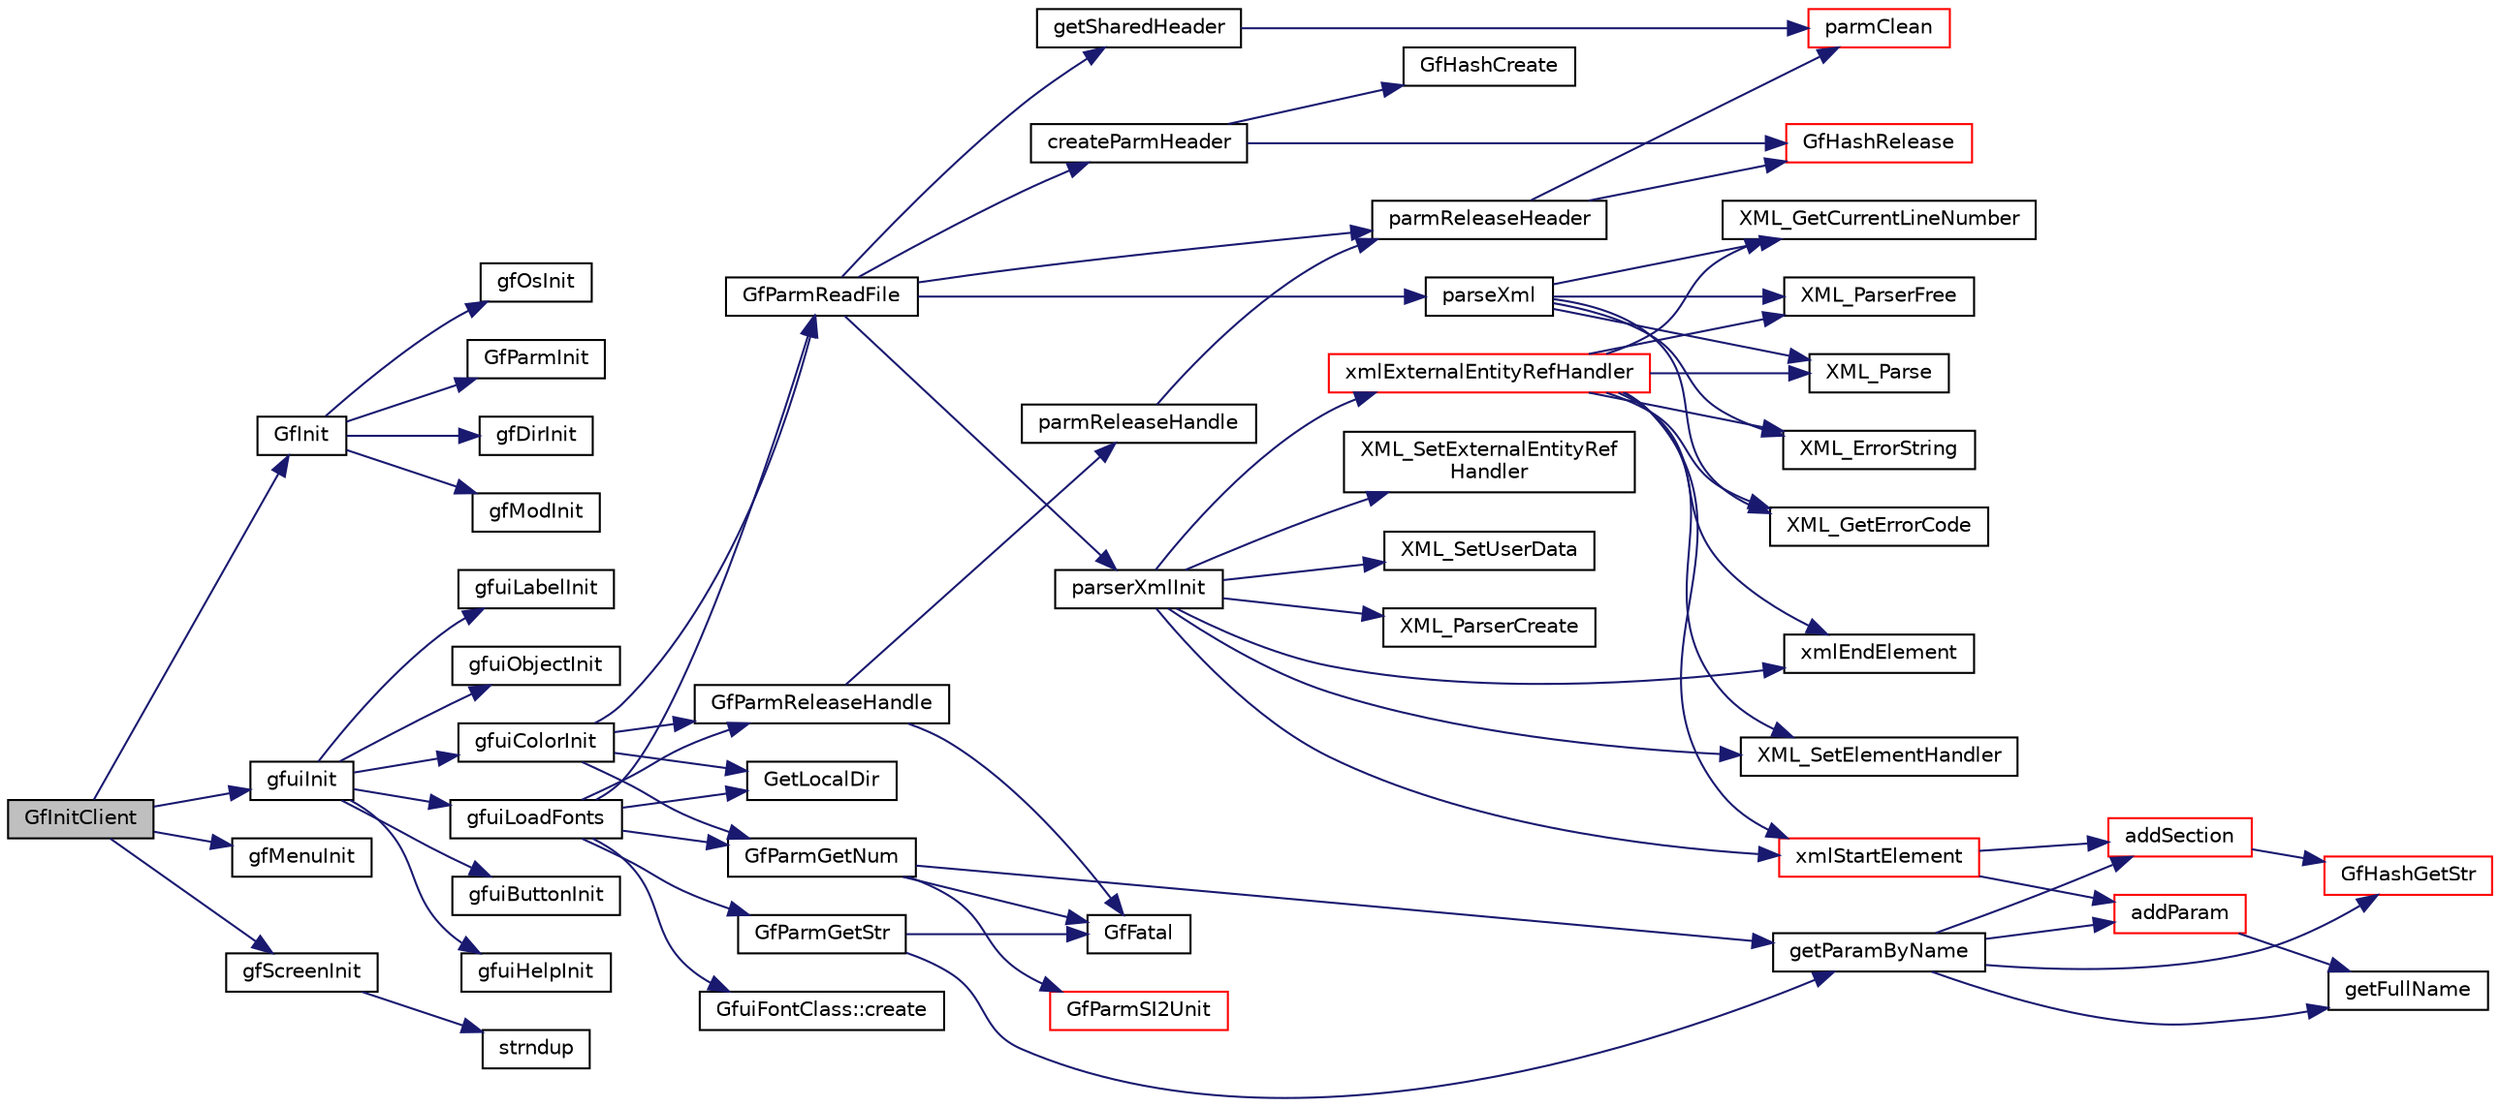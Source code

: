 digraph "GfInitClient"
{
  edge [fontname="Helvetica",fontsize="10",labelfontname="Helvetica",labelfontsize="10"];
  node [fontname="Helvetica",fontsize="10",shape=record];
  rankdir="LR";
  Node1 [label="GfInitClient",height=0.2,width=0.4,color="black", fillcolor="grey75", style="filled", fontcolor="black"];
  Node1 -> Node2 [color="midnightblue",fontsize="10",style="solid",fontname="Helvetica"];
  Node2 [label="GfInit",height=0.2,width=0.4,color="black", fillcolor="white", style="filled",URL="$tgf_8cpp.html#a9e3ddd04a792d92c3b59a48512012020"];
  Node2 -> Node3 [color="midnightblue",fontsize="10",style="solid",fontname="Helvetica"];
  Node3 [label="gfDirInit",height=0.2,width=0.4,color="black", fillcolor="white", style="filled",URL="$tgf_8cpp.html#a9d935722e72778fc68cf6253b45dee3a"];
  Node2 -> Node4 [color="midnightblue",fontsize="10",style="solid",fontname="Helvetica"];
  Node4 [label="gfModInit",height=0.2,width=0.4,color="black", fillcolor="white", style="filled",URL="$tgf_8cpp.html#aa726fd8e6b36f334d69d1f8e7708ecf1"];
  Node2 -> Node5 [color="midnightblue",fontsize="10",style="solid",fontname="Helvetica"];
  Node5 [label="gfOsInit",height=0.2,width=0.4,color="black", fillcolor="white", style="filled",URL="$tgf_8cpp.html#a990d241c6143979617d8a209cb88ef01",tooltip="Init of the module. "];
  Node2 -> Node6 [color="midnightblue",fontsize="10",style="solid",fontname="Helvetica"];
  Node6 [label="GfParmInit",height=0.2,width=0.4,color="black", fillcolor="white", style="filled",URL="$group__conf.html#gaefebaa425a86ec737051f92d8aa3f52a",tooltip="Parameter set library API initialization, set up parameter set handle cache. "];
  Node1 -> Node7 [color="midnightblue",fontsize="10",style="solid",fontname="Helvetica"];
  Node7 [label="gfuiInit",height=0.2,width=0.4,color="black", fillcolor="white", style="filled",URL="$gui_8cpp.html#a4d9c8d5da3d10fce1050f59575de8227"];
  Node7 -> Node8 [color="midnightblue",fontsize="10",style="solid",fontname="Helvetica"];
  Node8 [label="gfuiButtonInit",height=0.2,width=0.4,color="black", fillcolor="white", style="filled",URL="$gui_8h.html#a9241d4155458b4ae3704e57e77df58f5"];
  Node7 -> Node9 [color="midnightblue",fontsize="10",style="solid",fontname="Helvetica"];
  Node9 [label="gfuiHelpInit",height=0.2,width=0.4,color="black", fillcolor="white", style="filled",URL="$gui_8h.html#ae3fdb5c0311e351fb2b17a95c20c60bc"];
  Node7 -> Node10 [color="midnightblue",fontsize="10",style="solid",fontname="Helvetica"];
  Node10 [label="gfuiLabelInit",height=0.2,width=0.4,color="black", fillcolor="white", style="filled",URL="$gui_8h.html#abcb1d1cd3a19c8b0ade8b9d9e875b8e7"];
  Node7 -> Node11 [color="midnightblue",fontsize="10",style="solid",fontname="Helvetica"];
  Node11 [label="gfuiObjectInit",height=0.2,width=0.4,color="black", fillcolor="white", style="filled",URL="$gui_8h.html#ac6a5f966f16bada0d76427fb5bae637a"];
  Node7 -> Node12 [color="midnightblue",fontsize="10",style="solid",fontname="Helvetica"];
  Node12 [label="gfuiColorInit",height=0.2,width=0.4,color="black", fillcolor="white", style="filled",URL="$gui_8cpp.html#abd385d7ed48c3c796baa83edb49b4a09"];
  Node12 -> Node13 [color="midnightblue",fontsize="10",style="solid",fontname="Helvetica"];
  Node13 [label="GetLocalDir",height=0.2,width=0.4,color="black", fillcolor="white", style="filled",URL="$tgf_8cpp.html#ae34eae3991aacabaf9c64025449d8c87"];
  Node12 -> Node14 [color="midnightblue",fontsize="10",style="solid",fontname="Helvetica"];
  Node14 [label="GfParmReadFile",height=0.2,width=0.4,color="black", fillcolor="white", style="filled",URL="$group__paramsfile.html#ga86fccfc1b5f8abf4ef6546896abd1e4f",tooltip="Read parameter set from file and return handle to parameter set. "];
  Node14 -> Node15 [color="midnightblue",fontsize="10",style="solid",fontname="Helvetica"];
  Node15 [label="getSharedHeader",height=0.2,width=0.4,color="black", fillcolor="white", style="filled",URL="$group__paramshelper.html#ga5935841c26ba851b585d1b06a06b04f9",tooltip="Helper function for looking up parameter sets in the cache. "];
  Node15 -> Node16 [color="midnightblue",fontsize="10",style="solid",fontname="Helvetica"];
  Node16 [label="parmClean",height=0.2,width=0.4,color="red", fillcolor="white", style="filled",URL="$group__paramshelper.html#gaac5f3f388c857d021c431414dc192346",tooltip="Helper function to release the parameter set content. "];
  Node14 -> Node17 [color="midnightblue",fontsize="10",style="solid",fontname="Helvetica"];
  Node17 [label="createParmHeader",height=0.2,width=0.4,color="black", fillcolor="white", style="filled",URL="$group__paramshelper.html#ga51eeeb22e31263d97660ac17f4523059",tooltip="Helper function to create header for parameter set handle. "];
  Node17 -> Node18 [color="midnightblue",fontsize="10",style="solid",fontname="Helvetica"];
  Node18 [label="GfHashCreate",height=0.2,width=0.4,color="black", fillcolor="white", style="filled",URL="$group__hash.html#ga2f9ae7e2ca54b135a6fed903b26a51c3",tooltip="Create a new hash table. "];
  Node17 -> Node19 [color="midnightblue",fontsize="10",style="solid",fontname="Helvetica"];
  Node19 [label="GfHashRelease",height=0.2,width=0.4,color="red", fillcolor="white", style="filled",URL="$group__hash.html#ga7a1013beb031af3ded1251fb41ba0ae2",tooltip="Release a hash table. "];
  Node14 -> Node20 [color="midnightblue",fontsize="10",style="solid",fontname="Helvetica"];
  Node20 [label="parserXmlInit",height=0.2,width=0.4,color="black", fillcolor="white", style="filled",URL="$group__paramshelper.html#gac858836123c9b216a1ac07054f1c622e",tooltip="Helper function to set up XML parser in parmHandle. "];
  Node20 -> Node21 [color="midnightblue",fontsize="10",style="solid",fontname="Helvetica"];
  Node21 [label="XML_ParserCreate",height=0.2,width=0.4,color="black", fillcolor="white", style="filled",URL="$xmlparse_8h.html#ade0dde4b0e968d0ca6276f44576e13f7"];
  Node20 -> Node22 [color="midnightblue",fontsize="10",style="solid",fontname="Helvetica"];
  Node22 [label="XML_SetElementHandler",height=0.2,width=0.4,color="black", fillcolor="white", style="filled",URL="$xmlparse_8h.html#a8196f30d3a7d9af1d4ef6d19393670ce"];
  Node20 -> Node23 [color="midnightblue",fontsize="10",style="solid",fontname="Helvetica"];
  Node23 [label="xmlStartElement",height=0.2,width=0.4,color="red", fillcolor="white", style="filled",URL="$group__paramshelper.html#ga45d22a41d2ebfe64d6d62222ce1f799c",tooltip="Helper function to process opening XML elements. "];
  Node23 -> Node24 [color="midnightblue",fontsize="10",style="solid",fontname="Helvetica"];
  Node24 [label="addSection",height=0.2,width=0.4,color="red", fillcolor="white", style="filled",URL="$group__paramshelper.html#ga56946944d68598d938e65db86ce1221f",tooltip="Helper function to add a section to a parameter set. "];
  Node24 -> Node25 [color="midnightblue",fontsize="10",style="solid",fontname="Helvetica"];
  Node25 [label="GfHashGetStr",height=0.2,width=0.4,color="red", fillcolor="white", style="filled",URL="$group__hash.html#ga4e47f57400b95ab9b6fe918c123fdb26",tooltip="Get the user data associated with a string key. "];
  Node23 -> Node26 [color="midnightblue",fontsize="10",style="solid",fontname="Helvetica"];
  Node26 [label="addParam",height=0.2,width=0.4,color="red", fillcolor="white", style="filled",URL="$group__paramshelper.html#gaf202744654cbc648b47479f30ccc3a8c",tooltip="Helper function to add parameter, does not check for duplicated name. "];
  Node26 -> Node27 [color="midnightblue",fontsize="10",style="solid",fontname="Helvetica"];
  Node27 [label="getFullName",height=0.2,width=0.4,color="black", fillcolor="white", style="filled",URL="$group__paramshelper.html#gaf12253922391ef1139cd12f2a0ffa5ea",tooltip="Helper function to get the full name of a parameter (full name: \"sectionName/paramName\"). "];
  Node20 -> Node28 [color="midnightblue",fontsize="10",style="solid",fontname="Helvetica"];
  Node28 [label="xmlEndElement",height=0.2,width=0.4,color="black", fillcolor="white", style="filled",URL="$group__paramshelper.html#ga48f0e93d727aea78b8dadfb8e859c26d",tooltip="Helper function to process closing XML elements. "];
  Node20 -> Node29 [color="midnightblue",fontsize="10",style="solid",fontname="Helvetica"];
  Node29 [label="XML_SetExternalEntityRef\lHandler",height=0.2,width=0.4,color="black", fillcolor="white", style="filled",URL="$xmlparse_8h.html#a4be35852fe0a42e2f46e990a49b12905"];
  Node20 -> Node30 [color="midnightblue",fontsize="10",style="solid",fontname="Helvetica"];
  Node30 [label="xmlExternalEntityRefHandler",height=0.2,width=0.4,color="red", fillcolor="white", style="filled",URL="$group__paramshelper.html#gab2e26dde18900c30b28d2476878ecdc2",tooltip="Helper function to handle external XML entities (XML referencing over multiple files/URI&#39;s). "];
  Node30 -> Node22 [color="midnightblue",fontsize="10",style="solid",fontname="Helvetica"];
  Node30 -> Node23 [color="midnightblue",fontsize="10",style="solid",fontname="Helvetica"];
  Node30 -> Node28 [color="midnightblue",fontsize="10",style="solid",fontname="Helvetica"];
  Node30 -> Node31 [color="midnightblue",fontsize="10",style="solid",fontname="Helvetica"];
  Node31 [label="XML_Parse",height=0.2,width=0.4,color="black", fillcolor="white", style="filled",URL="$xmlparse_8h.html#aa06dad15892c63db00b52076959824ab"];
  Node30 -> Node32 [color="midnightblue",fontsize="10",style="solid",fontname="Helvetica"];
  Node32 [label="XML_ErrorString",height=0.2,width=0.4,color="black", fillcolor="white", style="filled",URL="$xmlparse_8h.html#ad5096213a0c5e65394c9cce5c378edbe"];
  Node30 -> Node33 [color="midnightblue",fontsize="10",style="solid",fontname="Helvetica"];
  Node33 [label="XML_GetErrorCode",height=0.2,width=0.4,color="black", fillcolor="white", style="filled",URL="$xmlparse_8h.html#a52353f6b74112285d2480e5396de1909"];
  Node30 -> Node34 [color="midnightblue",fontsize="10",style="solid",fontname="Helvetica"];
  Node34 [label="XML_GetCurrentLineNumber",height=0.2,width=0.4,color="black", fillcolor="white", style="filled",URL="$xmlparse_8h.html#af83853fd6e66f9e3da11533240c4225f"];
  Node30 -> Node35 [color="midnightblue",fontsize="10",style="solid",fontname="Helvetica"];
  Node35 [label="XML_ParserFree",height=0.2,width=0.4,color="black", fillcolor="white", style="filled",URL="$xmlparse_8h.html#ad46cb4a3a84d2b767811fc788b7cf90f"];
  Node20 -> Node36 [color="midnightblue",fontsize="10",style="solid",fontname="Helvetica"];
  Node36 [label="XML_SetUserData",height=0.2,width=0.4,color="black", fillcolor="white", style="filled",URL="$xmlparse_8h.html#aa5537176d35f3a2a96f9a56886ea1752"];
  Node14 -> Node37 [color="midnightblue",fontsize="10",style="solid",fontname="Helvetica"];
  Node37 [label="parseXml",height=0.2,width=0.4,color="black", fillcolor="white", style="filled",URL="$group__paramshelper.html#gaf8e1884873dd5449e8fedab60c19e46a",tooltip="Helper function to parse one line of XML. "];
  Node37 -> Node31 [color="midnightblue",fontsize="10",style="solid",fontname="Helvetica"];
  Node37 -> Node32 [color="midnightblue",fontsize="10",style="solid",fontname="Helvetica"];
  Node37 -> Node33 [color="midnightblue",fontsize="10",style="solid",fontname="Helvetica"];
  Node37 -> Node34 [color="midnightblue",fontsize="10",style="solid",fontname="Helvetica"];
  Node37 -> Node35 [color="midnightblue",fontsize="10",style="solid",fontname="Helvetica"];
  Node14 -> Node38 [color="midnightblue",fontsize="10",style="solid",fontname="Helvetica"];
  Node38 [label="parmReleaseHeader",height=0.2,width=0.4,color="black", fillcolor="white", style="filled",URL="$group__paramshelper.html#ga240416a305e2986d5fe269ae7ecc92df",tooltip="Helper function to release the parameter set if the reference counter is 0. "];
  Node38 -> Node16 [color="midnightblue",fontsize="10",style="solid",fontname="Helvetica"];
  Node38 -> Node19 [color="midnightblue",fontsize="10",style="solid",fontname="Helvetica"];
  Node12 -> Node39 [color="midnightblue",fontsize="10",style="solid",fontname="Helvetica"];
  Node39 [label="GfParmGetNum",height=0.2,width=0.4,color="black", fillcolor="white", style="filled",URL="$group__paramsdata.html#ga57d6d6694c94482128c7b7bd6bf0a2e8",tooltip="Get a numerical parameter from the parameter set handle. "];
  Node39 -> Node40 [color="midnightblue",fontsize="10",style="solid",fontname="Helvetica"];
  Node40 [label="GfFatal",height=0.2,width=0.4,color="black", fillcolor="white", style="filled",URL="$tgf_8h.html#a927c58e55400ef72e0e54548b26f973d"];
  Node39 -> Node41 [color="midnightblue",fontsize="10",style="solid",fontname="Helvetica"];
  Node41 [label="getParamByName",height=0.2,width=0.4,color="black", fillcolor="white", style="filled",URL="$group__paramshelper.html#gad76ca407ee6b618e69f80c80aa319d63",tooltip="Helper function to get (or create) a parameter by name. "];
  Node41 -> Node27 [color="midnightblue",fontsize="10",style="solid",fontname="Helvetica"];
  Node41 -> Node25 [color="midnightblue",fontsize="10",style="solid",fontname="Helvetica"];
  Node41 -> Node24 [color="midnightblue",fontsize="10",style="solid",fontname="Helvetica"];
  Node41 -> Node26 [color="midnightblue",fontsize="10",style="solid",fontname="Helvetica"];
  Node39 -> Node42 [color="midnightblue",fontsize="10",style="solid",fontname="Helvetica"];
  Node42 [label="GfParmSI2Unit",height=0.2,width=0.4,color="red", fillcolor="white", style="filled",URL="$group__paramsdata.html#gab24de0cda7e3f9a5ea42be6dd7592a38",tooltip="Convert a value from SI to given unit. "];
  Node12 -> Node43 [color="midnightblue",fontsize="10",style="solid",fontname="Helvetica"];
  Node43 [label="GfParmReleaseHandle",height=0.2,width=0.4,color="black", fillcolor="white", style="filled",URL="$group__paramsfile.html#ga1a1597d2697db41bcb9fdb64a6569761",tooltip="Release given parameter set handle parmHandle. "];
  Node43 -> Node40 [color="midnightblue",fontsize="10",style="solid",fontname="Helvetica"];
  Node43 -> Node44 [color="midnightblue",fontsize="10",style="solid",fontname="Helvetica"];
  Node44 [label="parmReleaseHandle",height=0.2,width=0.4,color="black", fillcolor="white", style="filled",URL="$group__paramshelper.html#gaed13d1d94abd7055dcd118e91a857cf8",tooltip="Helper function to release the handle and eventually the referenced parameter set (if the reference c..."];
  Node44 -> Node38 [color="midnightblue",fontsize="10",style="solid",fontname="Helvetica"];
  Node7 -> Node45 [color="midnightblue",fontsize="10",style="solid",fontname="Helvetica"];
  Node45 [label="gfuiLoadFonts",height=0.2,width=0.4,color="black", fillcolor="white", style="filled",URL="$gui_8h.html#a67da1e292d197894de2ab57ec84267fd"];
  Node45 -> Node13 [color="midnightblue",fontsize="10",style="solid",fontname="Helvetica"];
  Node45 -> Node14 [color="midnightblue",fontsize="10",style="solid",fontname="Helvetica"];
  Node45 -> Node46 [color="midnightblue",fontsize="10",style="solid",fontname="Helvetica"];
  Node46 [label="GfParmGetStr",height=0.2,width=0.4,color="black", fillcolor="white", style="filled",URL="$group__paramsdata.html#gaa37bfd1fabd03d24fd50812c2330fa12",tooltip="Get a string parameter from the parameter set handle. "];
  Node46 -> Node40 [color="midnightblue",fontsize="10",style="solid",fontname="Helvetica"];
  Node46 -> Node41 [color="midnightblue",fontsize="10",style="solid",fontname="Helvetica"];
  Node45 -> Node39 [color="midnightblue",fontsize="10",style="solid",fontname="Helvetica"];
  Node45 -> Node47 [color="midnightblue",fontsize="10",style="solid",fontname="Helvetica"];
  Node47 [label="GfuiFontClass::create",height=0.2,width=0.4,color="black", fillcolor="white", style="filled",URL="$class_gfui_font_class.html#af727a682afb36b2aaf1fc51ce8244e38"];
  Node45 -> Node43 [color="midnightblue",fontsize="10",style="solid",fontname="Helvetica"];
  Node1 -> Node48 [color="midnightblue",fontsize="10",style="solid",fontname="Helvetica"];
  Node48 [label="gfMenuInit",height=0.2,width=0.4,color="black", fillcolor="white", style="filled",URL="$tgfclient_8cpp.html#acd654a64301ea4d4b70de04e41ebd218"];
  Node1 -> Node49 [color="midnightblue",fontsize="10",style="solid",fontname="Helvetica"];
  Node49 [label="gfScreenInit",height=0.2,width=0.4,color="black", fillcolor="white", style="filled",URL="$tgfclient_8cpp.html#a91ddac580fbd462b1c39f4407427b0ae"];
  Node49 -> Node50 [color="midnightblue",fontsize="10",style="solid",fontname="Helvetica"];
  Node50 [label="strndup",height=0.2,width=0.4,color="black", fillcolor="white", style="filled",URL="$portability_8h.html#a87a301e9e7eed137fb2936056781e85a"];
}
